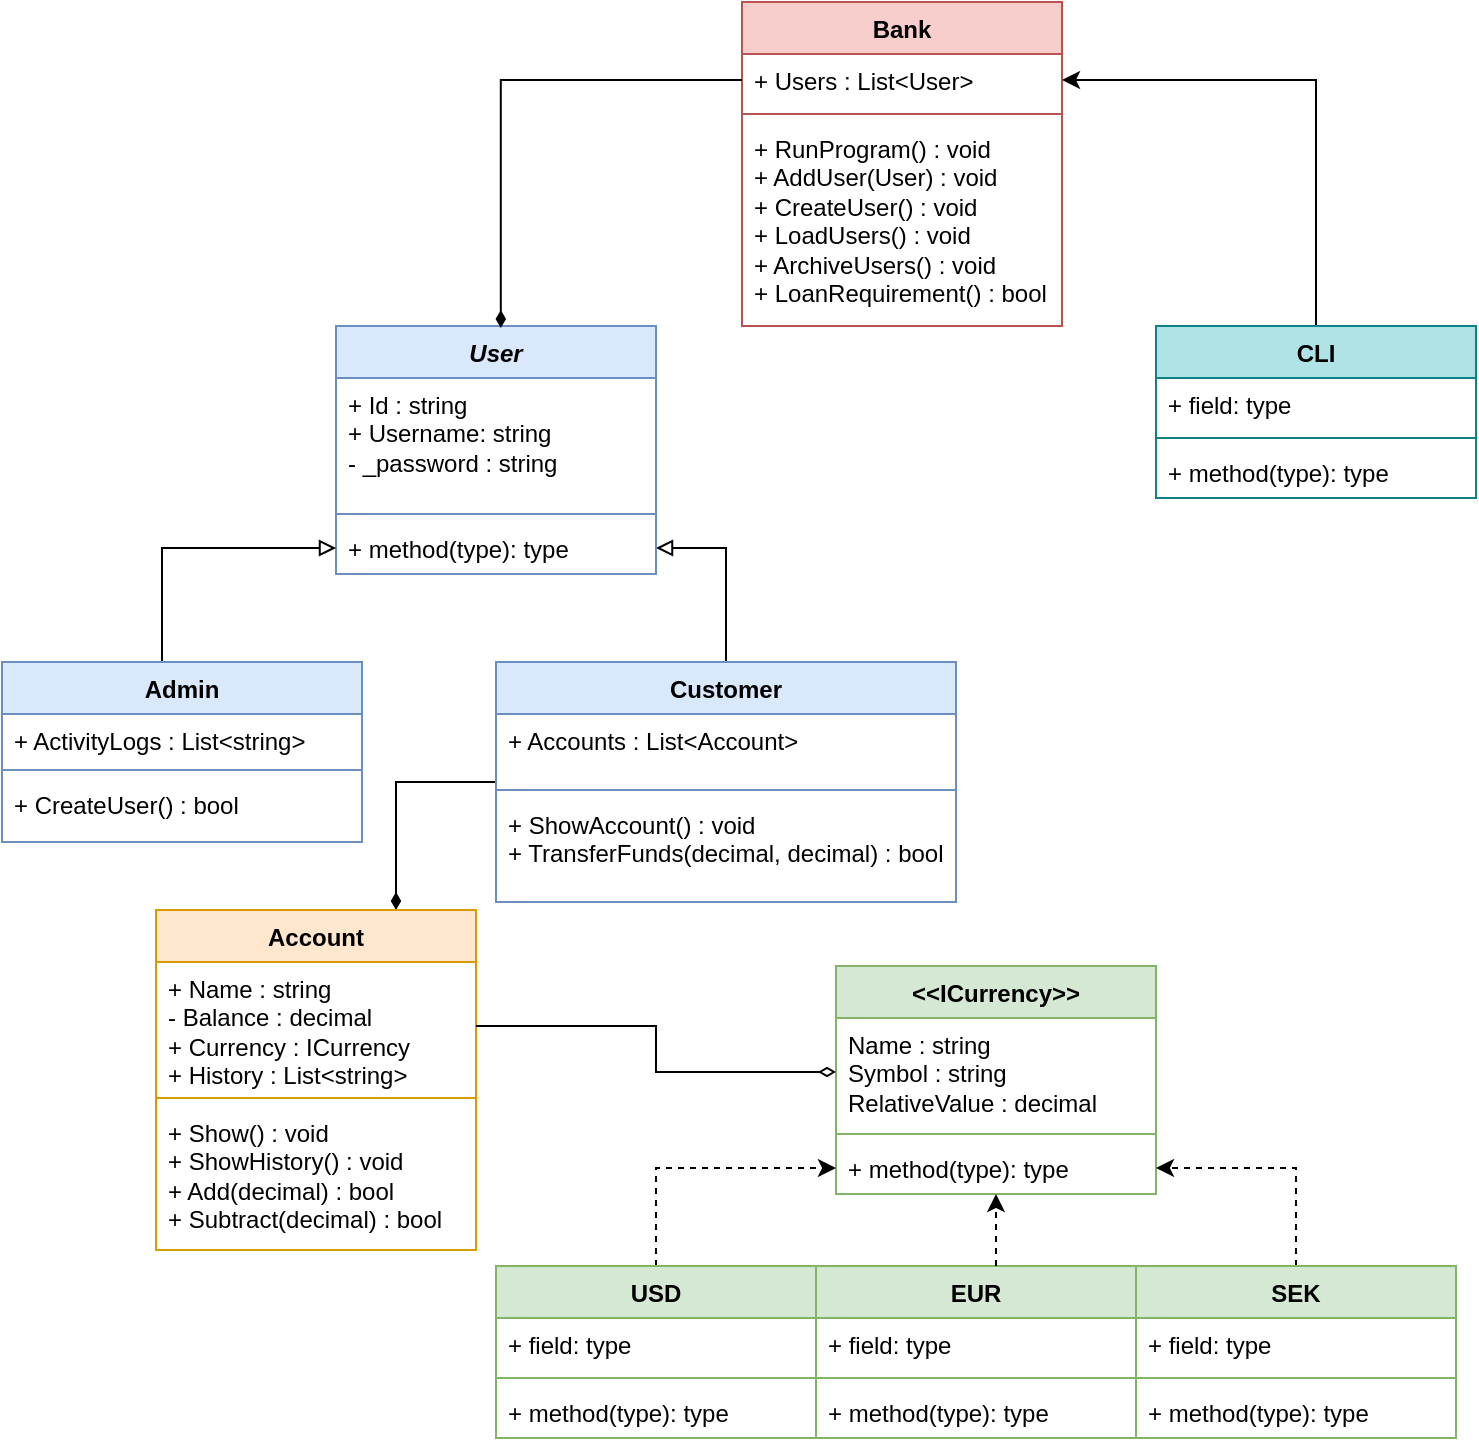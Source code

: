 <mxfile version="24.8.6">
  <diagram name="Sida-1" id="LLwRcQUV-iWhKk2GZlTs">
    <mxGraphModel dx="1323" dy="903" grid="1" gridSize="10" guides="1" tooltips="1" connect="1" arrows="1" fold="1" page="1" pageScale="1" pageWidth="827" pageHeight="1169" math="0" shadow="0">
      <root>
        <mxCell id="0" />
        <mxCell id="1" parent="0" />
        <mxCell id="-3MfIwJguE4MF49JpUE5-14" style="edgeStyle=orthogonalEdgeStyle;rounded=0;orthogonalLoop=1;jettySize=auto;html=1;entryX=1;entryY=0.5;entryDx=0;entryDy=0;endArrow=block;endFill=0;" parent="1" source="-3MfIwJguE4MF49JpUE5-1" target="-3MfIwJguE4MF49JpUE5-8" edge="1">
          <mxGeometry relative="1" as="geometry" />
        </mxCell>
        <mxCell id="-3MfIwJguE4MF49JpUE5-57" style="edgeStyle=orthogonalEdgeStyle;rounded=0;orthogonalLoop=1;jettySize=auto;html=1;entryX=0.75;entryY=0;entryDx=0;entryDy=0;endArrow=diamondThin;endFill=1;" parent="1" source="-3MfIwJguE4MF49JpUE5-1" target="-3MfIwJguE4MF49JpUE5-37" edge="1">
          <mxGeometry relative="1" as="geometry" />
        </mxCell>
        <mxCell id="-3MfIwJguE4MF49JpUE5-1" value="Customer" style="swimlane;fontStyle=1;align=center;verticalAlign=top;childLayout=stackLayout;horizontal=1;startSize=26;horizontalStack=0;resizeParent=1;resizeParentMax=0;resizeLast=0;collapsible=1;marginBottom=0;whiteSpace=wrap;html=1;fillColor=#dae8fc;strokeColor=#6c8ebf;" parent="1" vertex="1">
          <mxGeometry x="247" y="330" width="230" height="120" as="geometry" />
        </mxCell>
        <mxCell id="-3MfIwJguE4MF49JpUE5-2" value="+ Accounts : List&amp;lt;Account&amp;gt;&lt;div&gt;&lt;br&gt;&lt;/div&gt;" style="text;strokeColor=none;fillColor=none;align=left;verticalAlign=top;spacingLeft=4;spacingRight=4;overflow=hidden;rotatable=0;points=[[0,0.5],[1,0.5]];portConstraint=eastwest;whiteSpace=wrap;html=1;" parent="-3MfIwJguE4MF49JpUE5-1" vertex="1">
          <mxGeometry y="26" width="230" height="34" as="geometry" />
        </mxCell>
        <mxCell id="-3MfIwJguE4MF49JpUE5-3" value="" style="line;strokeWidth=1;fillColor=none;align=left;verticalAlign=middle;spacingTop=-1;spacingLeft=3;spacingRight=3;rotatable=0;labelPosition=right;points=[];portConstraint=eastwest;strokeColor=inherit;" parent="-3MfIwJguE4MF49JpUE5-1" vertex="1">
          <mxGeometry y="60" width="230" height="8" as="geometry" />
        </mxCell>
        <mxCell id="-3MfIwJguE4MF49JpUE5-4" value="+ ShowAccount() : void&lt;div&gt;+ TransferFunds(decimal, decimal) : bool&lt;/div&gt;" style="text;strokeColor=none;fillColor=none;align=left;verticalAlign=top;spacingLeft=4;spacingRight=4;overflow=hidden;rotatable=0;points=[[0,0.5],[1,0.5]];portConstraint=eastwest;whiteSpace=wrap;html=1;" parent="-3MfIwJguE4MF49JpUE5-1" vertex="1">
          <mxGeometry y="68" width="230" height="52" as="geometry" />
        </mxCell>
        <mxCell id="-3MfIwJguE4MF49JpUE5-5" value="&lt;i&gt;User&lt;/i&gt;" style="swimlane;fontStyle=1;align=center;verticalAlign=top;childLayout=stackLayout;horizontal=1;startSize=26;horizontalStack=0;resizeParent=1;resizeParentMax=0;resizeLast=0;collapsible=1;marginBottom=0;whiteSpace=wrap;html=1;fillColor=#dae8fc;strokeColor=#6c8ebf;" parent="1" vertex="1">
          <mxGeometry x="167" y="162" width="160" height="124" as="geometry" />
        </mxCell>
        <mxCell id="-3MfIwJguE4MF49JpUE5-6" value="+ Id : string&lt;div&gt;+ Username: string&lt;/div&gt;&lt;div&gt;- _password : string&lt;/div&gt;" style="text;strokeColor=none;fillColor=none;align=left;verticalAlign=top;spacingLeft=4;spacingRight=4;overflow=hidden;rotatable=0;points=[[0,0.5],[1,0.5]];portConstraint=eastwest;whiteSpace=wrap;html=1;" parent="-3MfIwJguE4MF49JpUE5-5" vertex="1">
          <mxGeometry y="26" width="160" height="64" as="geometry" />
        </mxCell>
        <mxCell id="-3MfIwJguE4MF49JpUE5-7" value="" style="line;strokeWidth=1;fillColor=none;align=left;verticalAlign=middle;spacingTop=-1;spacingLeft=3;spacingRight=3;rotatable=0;labelPosition=right;points=[];portConstraint=eastwest;strokeColor=inherit;" parent="-3MfIwJguE4MF49JpUE5-5" vertex="1">
          <mxGeometry y="90" width="160" height="8" as="geometry" />
        </mxCell>
        <mxCell id="-3MfIwJguE4MF49JpUE5-8" value="+ method(type): type" style="text;strokeColor=none;fillColor=none;align=left;verticalAlign=top;spacingLeft=4;spacingRight=4;overflow=hidden;rotatable=0;points=[[0,0.5],[1,0.5]];portConstraint=eastwest;whiteSpace=wrap;html=1;" parent="-3MfIwJguE4MF49JpUE5-5" vertex="1">
          <mxGeometry y="98" width="160" height="26" as="geometry" />
        </mxCell>
        <mxCell id="-3MfIwJguE4MF49JpUE5-58" style="edgeStyle=orthogonalEdgeStyle;rounded=0;orthogonalLoop=1;jettySize=auto;html=1;entryX=0;entryY=0.5;entryDx=0;entryDy=0;endArrow=block;endFill=0;" parent="1" target="-3MfIwJguE4MF49JpUE5-8" edge="1">
          <mxGeometry relative="1" as="geometry">
            <mxPoint x="80" y="330" as="sourcePoint" />
            <Array as="points">
              <mxPoint x="80" y="273" />
            </Array>
          </mxGeometry>
        </mxCell>
        <mxCell id="-3MfIwJguE4MF49JpUE5-9" value="Admin" style="swimlane;fontStyle=1;align=center;verticalAlign=top;childLayout=stackLayout;horizontal=1;startSize=26;horizontalStack=0;resizeParent=1;resizeParentMax=0;resizeLast=0;collapsible=1;marginBottom=0;whiteSpace=wrap;html=1;fillColor=#dae8fc;strokeColor=#6c8ebf;" parent="1" vertex="1">
          <mxGeometry y="330" width="180" height="90" as="geometry" />
        </mxCell>
        <mxCell id="-3MfIwJguE4MF49JpUE5-10" value="+ ActivityLogs : List&amp;lt;string&amp;gt;" style="text;strokeColor=none;fillColor=none;align=left;verticalAlign=top;spacingLeft=4;spacingRight=4;overflow=hidden;rotatable=0;points=[[0,0.5],[1,0.5]];portConstraint=eastwest;whiteSpace=wrap;html=1;" parent="-3MfIwJguE4MF49JpUE5-9" vertex="1">
          <mxGeometry y="26" width="180" height="24" as="geometry" />
        </mxCell>
        <mxCell id="-3MfIwJguE4MF49JpUE5-11" value="" style="line;strokeWidth=1;fillColor=none;align=left;verticalAlign=middle;spacingTop=-1;spacingLeft=3;spacingRight=3;rotatable=0;labelPosition=right;points=[];portConstraint=eastwest;strokeColor=inherit;" parent="-3MfIwJguE4MF49JpUE5-9" vertex="1">
          <mxGeometry y="50" width="180" height="8" as="geometry" />
        </mxCell>
        <mxCell id="-3MfIwJguE4MF49JpUE5-12" value="+ CreateUser() : bool" style="text;strokeColor=none;fillColor=none;align=left;verticalAlign=top;spacingLeft=4;spacingRight=4;overflow=hidden;rotatable=0;points=[[0,0.5],[1,0.5]];portConstraint=eastwest;whiteSpace=wrap;html=1;" parent="-3MfIwJguE4MF49JpUE5-9" vertex="1">
          <mxGeometry y="58" width="180" height="32" as="geometry" />
        </mxCell>
        <mxCell id="-3MfIwJguE4MF49JpUE5-15" value="&amp;lt;&amp;lt;ICurrency&amp;gt;&amp;gt;" style="swimlane;fontStyle=1;align=center;verticalAlign=top;childLayout=stackLayout;horizontal=1;startSize=26;horizontalStack=0;resizeParent=1;resizeParentMax=0;resizeLast=0;collapsible=1;marginBottom=0;whiteSpace=wrap;html=1;fillColor=#d5e8d4;strokeColor=#82b366;" parent="1" vertex="1">
          <mxGeometry x="417" y="482" width="160" height="114" as="geometry" />
        </mxCell>
        <mxCell id="-3MfIwJguE4MF49JpUE5-16" value="Name : string&lt;div&gt;Symbol : string&lt;/div&gt;&lt;div&gt;RelativeValue : decimal&lt;/div&gt;" style="text;strokeColor=none;fillColor=none;align=left;verticalAlign=top;spacingLeft=4;spacingRight=4;overflow=hidden;rotatable=0;points=[[0,0.5],[1,0.5]];portConstraint=eastwest;whiteSpace=wrap;html=1;" parent="-3MfIwJguE4MF49JpUE5-15" vertex="1">
          <mxGeometry y="26" width="160" height="54" as="geometry" />
        </mxCell>
        <mxCell id="-3MfIwJguE4MF49JpUE5-17" value="" style="line;strokeWidth=1;fillColor=none;align=left;verticalAlign=middle;spacingTop=-1;spacingLeft=3;spacingRight=3;rotatable=0;labelPosition=right;points=[];portConstraint=eastwest;strokeColor=inherit;" parent="-3MfIwJguE4MF49JpUE5-15" vertex="1">
          <mxGeometry y="80" width="160" height="8" as="geometry" />
        </mxCell>
        <mxCell id="-3MfIwJguE4MF49JpUE5-18" value="+ method(type): type" style="text;strokeColor=none;fillColor=none;align=left;verticalAlign=top;spacingLeft=4;spacingRight=4;overflow=hidden;rotatable=0;points=[[0,0.5],[1,0.5]];portConstraint=eastwest;whiteSpace=wrap;html=1;" parent="-3MfIwJguE4MF49JpUE5-15" vertex="1">
          <mxGeometry y="88" width="160" height="26" as="geometry" />
        </mxCell>
        <mxCell id="-3MfIwJguE4MF49JpUE5-36" style="edgeStyle=orthogonalEdgeStyle;rounded=0;orthogonalLoop=1;jettySize=auto;html=1;entryX=0;entryY=0.5;entryDx=0;entryDy=0;dashed=1;" parent="1" source="-3MfIwJguE4MF49JpUE5-19" target="-3MfIwJguE4MF49JpUE5-18" edge="1">
          <mxGeometry relative="1" as="geometry" />
        </mxCell>
        <mxCell id="-3MfIwJguE4MF49JpUE5-19" value="USD" style="swimlane;fontStyle=1;align=center;verticalAlign=top;childLayout=stackLayout;horizontal=1;startSize=26;horizontalStack=0;resizeParent=1;resizeParentMax=0;resizeLast=0;collapsible=1;marginBottom=0;whiteSpace=wrap;html=1;fillColor=#d5e8d4;strokeColor=#82b366;" parent="1" vertex="1">
          <mxGeometry x="247" y="632" width="160" height="86" as="geometry" />
        </mxCell>
        <mxCell id="-3MfIwJguE4MF49JpUE5-20" value="+ field: type" style="text;strokeColor=none;fillColor=none;align=left;verticalAlign=top;spacingLeft=4;spacingRight=4;overflow=hidden;rotatable=0;points=[[0,0.5],[1,0.5]];portConstraint=eastwest;whiteSpace=wrap;html=1;" parent="-3MfIwJguE4MF49JpUE5-19" vertex="1">
          <mxGeometry y="26" width="160" height="26" as="geometry" />
        </mxCell>
        <mxCell id="-3MfIwJguE4MF49JpUE5-21" value="" style="line;strokeWidth=1;fillColor=none;align=left;verticalAlign=middle;spacingTop=-1;spacingLeft=3;spacingRight=3;rotatable=0;labelPosition=right;points=[];portConstraint=eastwest;strokeColor=inherit;" parent="-3MfIwJguE4MF49JpUE5-19" vertex="1">
          <mxGeometry y="52" width="160" height="8" as="geometry" />
        </mxCell>
        <mxCell id="-3MfIwJguE4MF49JpUE5-22" value="+ method(type): type" style="text;strokeColor=none;fillColor=none;align=left;verticalAlign=top;spacingLeft=4;spacingRight=4;overflow=hidden;rotatable=0;points=[[0,0.5],[1,0.5]];portConstraint=eastwest;whiteSpace=wrap;html=1;" parent="-3MfIwJguE4MF49JpUE5-19" vertex="1">
          <mxGeometry y="60" width="160" height="26" as="geometry" />
        </mxCell>
        <mxCell id="-3MfIwJguE4MF49JpUE5-23" value="EUR" style="swimlane;fontStyle=1;align=center;verticalAlign=top;childLayout=stackLayout;horizontal=1;startSize=26;horizontalStack=0;resizeParent=1;resizeParentMax=0;resizeLast=0;collapsible=1;marginBottom=0;whiteSpace=wrap;html=1;fillColor=#d5e8d4;strokeColor=#82b366;" parent="1" vertex="1">
          <mxGeometry x="407" y="632" width="160" height="86" as="geometry" />
        </mxCell>
        <mxCell id="-3MfIwJguE4MF49JpUE5-24" value="+ field: type" style="text;strokeColor=none;fillColor=none;align=left;verticalAlign=top;spacingLeft=4;spacingRight=4;overflow=hidden;rotatable=0;points=[[0,0.5],[1,0.5]];portConstraint=eastwest;whiteSpace=wrap;html=1;" parent="-3MfIwJguE4MF49JpUE5-23" vertex="1">
          <mxGeometry y="26" width="160" height="26" as="geometry" />
        </mxCell>
        <mxCell id="-3MfIwJguE4MF49JpUE5-25" value="" style="line;strokeWidth=1;fillColor=none;align=left;verticalAlign=middle;spacingTop=-1;spacingLeft=3;spacingRight=3;rotatable=0;labelPosition=right;points=[];portConstraint=eastwest;strokeColor=inherit;" parent="-3MfIwJguE4MF49JpUE5-23" vertex="1">
          <mxGeometry y="52" width="160" height="8" as="geometry" />
        </mxCell>
        <mxCell id="-3MfIwJguE4MF49JpUE5-26" value="+ method(type): type" style="text;strokeColor=none;fillColor=none;align=left;verticalAlign=top;spacingLeft=4;spacingRight=4;overflow=hidden;rotatable=0;points=[[0,0.5],[1,0.5]];portConstraint=eastwest;whiteSpace=wrap;html=1;" parent="-3MfIwJguE4MF49JpUE5-23" vertex="1">
          <mxGeometry y="60" width="160" height="26" as="geometry" />
        </mxCell>
        <mxCell id="-3MfIwJguE4MF49JpUE5-33" style="edgeStyle=orthogonalEdgeStyle;rounded=0;orthogonalLoop=1;jettySize=auto;html=1;entryX=1;entryY=0.5;entryDx=0;entryDy=0;dashed=1;" parent="1" source="-3MfIwJguE4MF49JpUE5-27" target="-3MfIwJguE4MF49JpUE5-18" edge="1">
          <mxGeometry relative="1" as="geometry" />
        </mxCell>
        <mxCell id="-3MfIwJguE4MF49JpUE5-27" value="SEK" style="swimlane;fontStyle=1;align=center;verticalAlign=top;childLayout=stackLayout;horizontal=1;startSize=26;horizontalStack=0;resizeParent=1;resizeParentMax=0;resizeLast=0;collapsible=1;marginBottom=0;whiteSpace=wrap;html=1;fillColor=#d5e8d4;strokeColor=#82b366;" parent="1" vertex="1">
          <mxGeometry x="567" y="632" width="160" height="86" as="geometry" />
        </mxCell>
        <mxCell id="-3MfIwJguE4MF49JpUE5-28" value="+ field: type" style="text;strokeColor=none;fillColor=none;align=left;verticalAlign=top;spacingLeft=4;spacingRight=4;overflow=hidden;rotatable=0;points=[[0,0.5],[1,0.5]];portConstraint=eastwest;whiteSpace=wrap;html=1;" parent="-3MfIwJguE4MF49JpUE5-27" vertex="1">
          <mxGeometry y="26" width="160" height="26" as="geometry" />
        </mxCell>
        <mxCell id="-3MfIwJguE4MF49JpUE5-29" value="" style="line;strokeWidth=1;fillColor=none;align=left;verticalAlign=middle;spacingTop=-1;spacingLeft=3;spacingRight=3;rotatable=0;labelPosition=right;points=[];portConstraint=eastwest;strokeColor=inherit;" parent="-3MfIwJguE4MF49JpUE5-27" vertex="1">
          <mxGeometry y="52" width="160" height="8" as="geometry" />
        </mxCell>
        <mxCell id="-3MfIwJguE4MF49JpUE5-30" value="+ method(type): type" style="text;strokeColor=none;fillColor=none;align=left;verticalAlign=top;spacingLeft=4;spacingRight=4;overflow=hidden;rotatable=0;points=[[0,0.5],[1,0.5]];portConstraint=eastwest;whiteSpace=wrap;html=1;" parent="-3MfIwJguE4MF49JpUE5-27" vertex="1">
          <mxGeometry y="60" width="160" height="26" as="geometry" />
        </mxCell>
        <mxCell id="-3MfIwJguE4MF49JpUE5-35" style="edgeStyle=orthogonalEdgeStyle;rounded=0;orthogonalLoop=1;jettySize=auto;html=1;dashed=1;" parent="1" source="-3MfIwJguE4MF49JpUE5-23" target="-3MfIwJguE4MF49JpUE5-18" edge="1">
          <mxGeometry relative="1" as="geometry">
            <Array as="points">
              <mxPoint x="497" y="613" />
              <mxPoint x="497" y="613" />
            </Array>
          </mxGeometry>
        </mxCell>
        <mxCell id="-3MfIwJguE4MF49JpUE5-37" value="Account" style="swimlane;fontStyle=1;align=center;verticalAlign=top;childLayout=stackLayout;horizontal=1;startSize=26;horizontalStack=0;resizeParent=1;resizeParentMax=0;resizeLast=0;collapsible=1;marginBottom=0;whiteSpace=wrap;html=1;fillColor=#ffe6cc;strokeColor=#d79b00;" parent="1" vertex="1">
          <mxGeometry x="77" y="454" width="160" height="170" as="geometry" />
        </mxCell>
        <mxCell id="-3MfIwJguE4MF49JpUE5-38" value="+ Name : string&lt;div&gt;&lt;span style=&quot;background-color: initial;&quot;&gt;- Balance : decimal&lt;/span&gt;&lt;div&gt;+ Currency : ICurrency&lt;/div&gt;&lt;div&gt;+ History : List&amp;lt;string&amp;gt;&lt;/div&gt;&lt;div&gt;&lt;br&gt;&lt;/div&gt;&lt;/div&gt;" style="text;strokeColor=none;fillColor=none;align=left;verticalAlign=top;spacingLeft=4;spacingRight=4;overflow=hidden;rotatable=0;points=[[0,0.5],[1,0.5]];portConstraint=eastwest;whiteSpace=wrap;html=1;" parent="-3MfIwJguE4MF49JpUE5-37" vertex="1">
          <mxGeometry y="26" width="160" height="64" as="geometry" />
        </mxCell>
        <mxCell id="-3MfIwJguE4MF49JpUE5-39" value="" style="line;strokeWidth=1;fillColor=none;align=left;verticalAlign=middle;spacingTop=-1;spacingLeft=3;spacingRight=3;rotatable=0;labelPosition=right;points=[];portConstraint=eastwest;strokeColor=inherit;" parent="-3MfIwJguE4MF49JpUE5-37" vertex="1">
          <mxGeometry y="90" width="160" height="8" as="geometry" />
        </mxCell>
        <mxCell id="-3MfIwJguE4MF49JpUE5-40" value="+ Show() : void&lt;div&gt;+ ShowHistory() : void&lt;/div&gt;&lt;div&gt;+ Add(decimal) : bool&lt;/div&gt;&lt;div&gt;+ Subtract(decimal) : bool&lt;/div&gt;" style="text;strokeColor=none;fillColor=none;align=left;verticalAlign=top;spacingLeft=4;spacingRight=4;overflow=hidden;rotatable=0;points=[[0,0.5],[1,0.5]];portConstraint=eastwest;whiteSpace=wrap;html=1;" parent="-3MfIwJguE4MF49JpUE5-37" vertex="1">
          <mxGeometry y="98" width="160" height="72" as="geometry" />
        </mxCell>
        <mxCell id="-3MfIwJguE4MF49JpUE5-43" style="edgeStyle=orthogonalEdgeStyle;rounded=0;orthogonalLoop=1;jettySize=auto;html=1;entryX=0;entryY=0.5;entryDx=0;entryDy=0;endArrow=diamondThin;endFill=0;" parent="1" source="-3MfIwJguE4MF49JpUE5-38" target="-3MfIwJguE4MF49JpUE5-16" edge="1">
          <mxGeometry relative="1" as="geometry" />
        </mxCell>
        <mxCell id="-3MfIwJguE4MF49JpUE5-49" value="Bank" style="swimlane;fontStyle=1;align=center;verticalAlign=top;childLayout=stackLayout;horizontal=1;startSize=26;horizontalStack=0;resizeParent=1;resizeParentMax=0;resizeLast=0;collapsible=1;marginBottom=0;whiteSpace=wrap;html=1;fillColor=#f8cecc;strokeColor=#b85450;" parent="1" vertex="1">
          <mxGeometry x="370" width="160" height="162" as="geometry" />
        </mxCell>
        <mxCell id="-3MfIwJguE4MF49JpUE5-50" value="+ Users : List&amp;lt;User&amp;gt;" style="text;strokeColor=none;fillColor=none;align=left;verticalAlign=top;spacingLeft=4;spacingRight=4;overflow=hidden;rotatable=0;points=[[0,0.5],[1,0.5]];portConstraint=eastwest;whiteSpace=wrap;html=1;" parent="-3MfIwJguE4MF49JpUE5-49" vertex="1">
          <mxGeometry y="26" width="160" height="26" as="geometry" />
        </mxCell>
        <mxCell id="-3MfIwJguE4MF49JpUE5-53" value="" style="line;strokeWidth=1;fillColor=none;align=left;verticalAlign=middle;spacingTop=-1;spacingLeft=3;spacingRight=3;rotatable=0;labelPosition=right;points=[];portConstraint=eastwest;strokeColor=inherit;" parent="-3MfIwJguE4MF49JpUE5-49" vertex="1">
          <mxGeometry y="52" width="160" height="8" as="geometry" />
        </mxCell>
        <mxCell id="-3MfIwJguE4MF49JpUE5-52" value="+ RunProgram() : void&lt;div&gt;+ AddUser(User) : void&lt;/div&gt;&lt;div&gt;+ CreateUser() : void&lt;/div&gt;&lt;div&gt;+ LoadUsers() : void&lt;/div&gt;&lt;div&gt;+ ArchiveUsers() : void&lt;/div&gt;&lt;div&gt;+ LoanRequirement() : bool&lt;/div&gt;" style="text;strokeColor=none;fillColor=none;align=left;verticalAlign=top;spacingLeft=4;spacingRight=4;overflow=hidden;rotatable=0;points=[[0,0.5],[1,0.5]];portConstraint=eastwest;whiteSpace=wrap;html=1;" parent="-3MfIwJguE4MF49JpUE5-49" vertex="1">
          <mxGeometry y="60" width="160" height="102" as="geometry" />
        </mxCell>
        <mxCell id="-3MfIwJguE4MF49JpUE5-55" style="edgeStyle=orthogonalEdgeStyle;rounded=0;orthogonalLoop=1;jettySize=auto;html=1;entryX=0.515;entryY=0.008;entryDx=0;entryDy=0;entryPerimeter=0;endArrow=diamondThin;endFill=1;" parent="1" source="-3MfIwJguE4MF49JpUE5-50" target="-3MfIwJguE4MF49JpUE5-5" edge="1">
          <mxGeometry relative="1" as="geometry" />
        </mxCell>
        <mxCell id="-3MfIwJguE4MF49JpUE5-64" style="edgeStyle=orthogonalEdgeStyle;rounded=0;orthogonalLoop=1;jettySize=auto;html=1;entryX=1;entryY=0.5;entryDx=0;entryDy=0;" parent="1" source="-3MfIwJguE4MF49JpUE5-60" target="-3MfIwJguE4MF49JpUE5-50" edge="1">
          <mxGeometry relative="1" as="geometry" />
        </mxCell>
        <mxCell id="-3MfIwJguE4MF49JpUE5-60" value="CLI" style="swimlane;fontStyle=1;align=center;verticalAlign=top;childLayout=stackLayout;horizontal=1;startSize=26;horizontalStack=0;resizeParent=1;resizeParentMax=0;resizeLast=0;collapsible=1;marginBottom=0;whiteSpace=wrap;html=1;fillColor=#b0e3e6;strokeColor=#0e8088;" parent="1" vertex="1">
          <mxGeometry x="577" y="162" width="160" height="86" as="geometry" />
        </mxCell>
        <mxCell id="-3MfIwJguE4MF49JpUE5-61" value="+ field: type" style="text;strokeColor=none;fillColor=none;align=left;verticalAlign=top;spacingLeft=4;spacingRight=4;overflow=hidden;rotatable=0;points=[[0,0.5],[1,0.5]];portConstraint=eastwest;whiteSpace=wrap;html=1;" parent="-3MfIwJguE4MF49JpUE5-60" vertex="1">
          <mxGeometry y="26" width="160" height="26" as="geometry" />
        </mxCell>
        <mxCell id="-3MfIwJguE4MF49JpUE5-62" value="" style="line;strokeWidth=1;fillColor=none;align=left;verticalAlign=middle;spacingTop=-1;spacingLeft=3;spacingRight=3;rotatable=0;labelPosition=right;points=[];portConstraint=eastwest;strokeColor=inherit;" parent="-3MfIwJguE4MF49JpUE5-60" vertex="1">
          <mxGeometry y="52" width="160" height="8" as="geometry" />
        </mxCell>
        <mxCell id="-3MfIwJguE4MF49JpUE5-63" value="+ method(type): type" style="text;strokeColor=none;fillColor=none;align=left;verticalAlign=top;spacingLeft=4;spacingRight=4;overflow=hidden;rotatable=0;points=[[0,0.5],[1,0.5]];portConstraint=eastwest;whiteSpace=wrap;html=1;" parent="-3MfIwJguE4MF49JpUE5-60" vertex="1">
          <mxGeometry y="60" width="160" height="26" as="geometry" />
        </mxCell>
      </root>
    </mxGraphModel>
  </diagram>
</mxfile>
